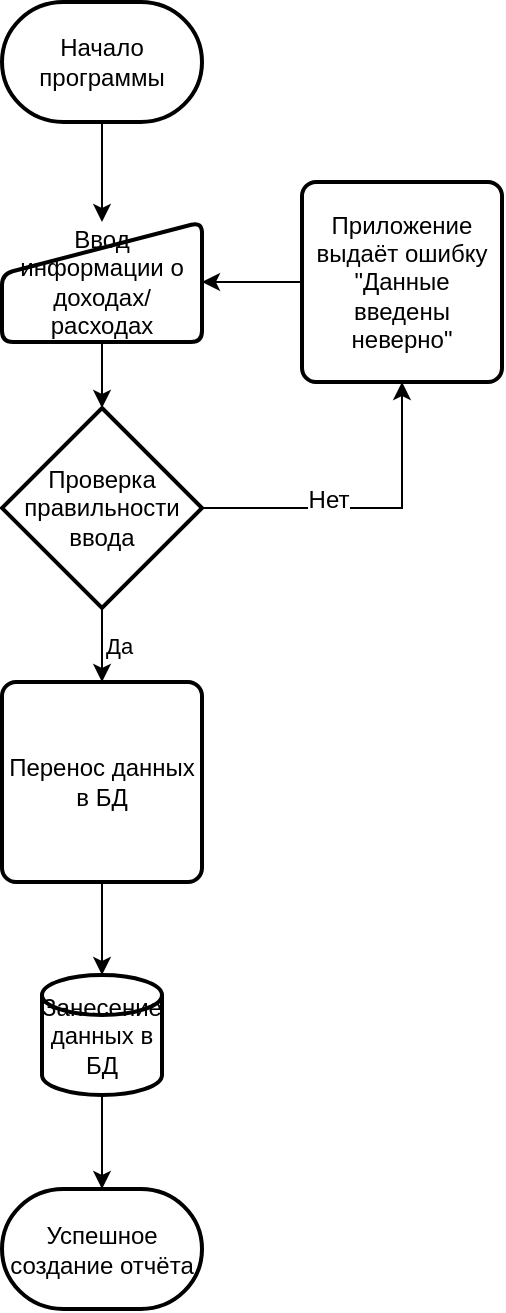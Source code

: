 <mxfile version="10.7.7" type="github"><diagram id="VqH4vN8kP0DSdxVkTx8X" name="Страница 1"><mxGraphModel dx="1394" dy="795" grid="1" gridSize="10" guides="1" tooltips="1" connect="1" arrows="1" fold="1" page="1" pageScale="1" pageWidth="1169" pageHeight="827" math="0" shadow="0"><root><mxCell id="Ri07O0VMTICwaozOg296-0"/><mxCell id="Ri07O0VMTICwaozOg296-1" parent="Ri07O0VMTICwaozOg296-0"/><mxCell id="Qtmyq-E5p5N4Eh0N6ok8-0" style="edgeStyle=orthogonalEdgeStyle;rounded=0;orthogonalLoop=1;jettySize=auto;html=1;" edge="1" parent="Ri07O0VMTICwaozOg296-1" source="Ri07O0VMTICwaozOg296-2"><mxGeometry relative="1" as="geometry"><mxPoint x="530" y="220" as="targetPoint"/></mxGeometry></mxCell><mxCell id="Ri07O0VMTICwaozOg296-2" value="Начало программы" style="strokeWidth=2;html=1;shape=mxgraph.flowchart.terminator;whiteSpace=wrap;" vertex="1" parent="Ri07O0VMTICwaozOg296-1"><mxGeometry x="480" y="110" width="100" height="60" as="geometry"/></mxCell><mxCell id="Qtmyq-E5p5N4Eh0N6ok8-9" style="edgeStyle=orthogonalEdgeStyle;rounded=0;orthogonalLoop=1;jettySize=auto;html=1;entryX=0.5;entryY=0;entryDx=0;entryDy=0;entryPerimeter=0;" edge="1" parent="Ri07O0VMTICwaozOg296-1" source="Ri07O0VMTICwaozOg296-3" target="yII2WP6S82JerKurbjKE-5"><mxGeometry relative="1" as="geometry"/></mxCell><mxCell id="Ri07O0VMTICwaozOg296-3" value="Занесение данных в БД" style="strokeWidth=2;html=1;shape=mxgraph.flowchart.database;whiteSpace=wrap;" vertex="1" parent="Ri07O0VMTICwaozOg296-1"><mxGeometry x="500" y="596.5" width="60" height="60" as="geometry"/></mxCell><mxCell id="yII2WP6S82JerKurbjKE-5" value="Успешное создание отчёта" style="strokeWidth=2;html=1;shape=mxgraph.flowchart.terminator;whiteSpace=wrap;" vertex="1" parent="Ri07O0VMTICwaozOg296-1"><mxGeometry x="480" y="703.5" width="100" height="60" as="geometry"/></mxCell><mxCell id="bAA1Fntv5UDxkrYd4TQW-7" value="" style="edgeStyle=orthogonalEdgeStyle;rounded=0;orthogonalLoop=1;jettySize=auto;html=1;" edge="1" parent="Ri07O0VMTICwaozOg296-1" source="Qtmyq-E5p5N4Eh0N6ok8-1" target="bAA1Fntv5UDxkrYd4TQW-4"><mxGeometry relative="1" as="geometry"/></mxCell><mxCell id="Qtmyq-E5p5N4Eh0N6ok8-1" value="Ввод информации о доходах/расходах" style="verticalLabelPosition=middle;verticalAlign=middle;html=1;strokeWidth=2;shape=manualInput;whiteSpace=wrap;rounded=1;size=26;arcSize=11;labelPosition=center;align=center;" vertex="1" parent="Ri07O0VMTICwaozOg296-1"><mxGeometry x="480" y="220" width="100" height="60" as="geometry"/></mxCell><mxCell id="bAA1Fntv5UDxkrYd4TQW-1" value="Да&lt;br&gt;" style="edgeStyle=orthogonalEdgeStyle;rounded=0;orthogonalLoop=1;jettySize=auto;html=1;labelPosition=right;verticalLabelPosition=middle;align=left;verticalAlign=middle;" edge="1" parent="Ri07O0VMTICwaozOg296-1" source="bAA1Fntv5UDxkrYd4TQW-4"><mxGeometry relative="1" as="geometry"><mxPoint x="530" y="450" as="targetPoint"/></mxGeometry></mxCell><mxCell id="bAA1Fntv5UDxkrYd4TQW-2" style="edgeStyle=orthogonalEdgeStyle;rounded=0;orthogonalLoop=1;jettySize=auto;html=1;entryX=0.5;entryY=1;entryDx=0;entryDy=0;labelPosition=center;verticalLabelPosition=top;align=center;verticalAlign=bottom;" edge="1" parent="Ri07O0VMTICwaozOg296-1" source="bAA1Fntv5UDxkrYd4TQW-4" target="bAA1Fntv5UDxkrYd4TQW-6"><mxGeometry relative="1" as="geometry"><mxPoint x="670" y="395" as="targetPoint"/></mxGeometry></mxCell><mxCell id="bAA1Fntv5UDxkrYd4TQW-3" value="Нет&lt;br&gt;" style="text;html=1;resizable=0;points=[];align=center;verticalAlign=middle;labelBackgroundColor=#ffffff;" vertex="1" connectable="0" parent="bAA1Fntv5UDxkrYd4TQW-2"><mxGeometry x="-0.232" y="4" relative="1" as="geometry"><mxPoint as="offset"/></mxGeometry></mxCell><mxCell id="bAA1Fntv5UDxkrYd4TQW-4" value="Проверка правильности ввода" style="strokeWidth=2;html=1;shape=mxgraph.flowchart.decision;whiteSpace=wrap;" vertex="1" parent="Ri07O0VMTICwaozOg296-1"><mxGeometry x="480" y="313" width="100" height="100" as="geometry"/></mxCell><mxCell id="bAA1Fntv5UDxkrYd4TQW-8" value="" style="edgeStyle=orthogonalEdgeStyle;rounded=0;orthogonalLoop=1;jettySize=auto;html=1;" edge="1" parent="Ri07O0VMTICwaozOg296-1" source="bAA1Fntv5UDxkrYd4TQW-6" target="Qtmyq-E5p5N4Eh0N6ok8-1"><mxGeometry relative="1" as="geometry"/></mxCell><mxCell id="bAA1Fntv5UDxkrYd4TQW-6" value="Приложение выдаёт ошибку &quot;Данные введены неверно&quot;" style="rounded=1;whiteSpace=wrap;html=1;absoluteArcSize=1;arcSize=14;strokeWidth=2;" vertex="1" parent="Ri07O0VMTICwaozOg296-1"><mxGeometry x="630" y="200" width="100" height="100" as="geometry"/></mxCell><mxCell id="zoOIohFqlRhnFfJ_p9U9-2" value="" style="edgeStyle=orthogonalEdgeStyle;rounded=0;orthogonalLoop=1;jettySize=auto;html=1;" edge="1" parent="Ri07O0VMTICwaozOg296-1" source="zoOIohFqlRhnFfJ_p9U9-0" target="Ri07O0VMTICwaozOg296-3"><mxGeometry relative="1" as="geometry"/></mxCell><mxCell id="zoOIohFqlRhnFfJ_p9U9-0" value="Перенос данных в БД" style="rounded=1;whiteSpace=wrap;html=1;absoluteArcSize=1;arcSize=14;strokeWidth=2;" vertex="1" parent="Ri07O0VMTICwaozOg296-1"><mxGeometry x="480" y="450" width="100" height="100" as="geometry"/></mxCell></root></mxGraphModel></diagram><diagram id="8UlUULuiZPX1Ns6jN9jM" name="Страница 2"><mxGraphModel dx="1394" dy="795" grid="1" gridSize="10" guides="1" tooltips="1" connect="1" arrows="1" fold="1" page="1" pageScale="1" pageWidth="1169" pageHeight="827" math="0" shadow="0"><root><mxCell id="byXjwCeHlxrw_ouhReQ2-0"/><mxCell id="byXjwCeHlxrw_ouhReQ2-1" parent="byXjwCeHlxrw_ouhReQ2-0"/><mxCell id="S2SJcIgtDrW99syHjFd--0" style="edgeStyle=orthogonalEdgeStyle;rounded=0;orthogonalLoop=1;jettySize=auto;html=1;entryX=0.5;entryY=0;entryDx=0;entryDy=0;entryPerimeter=0;" edge="1" parent="byXjwCeHlxrw_ouhReQ2-1" source="S2SJcIgtDrW99syHjFd--1"><mxGeometry relative="1" as="geometry"><mxPoint x="530" y="230" as="targetPoint"/></mxGeometry></mxCell><mxCell id="S2SJcIgtDrW99syHjFd--1" value="Начало программы" style="strokeWidth=2;html=1;shape=mxgraph.flowchart.terminator;whiteSpace=wrap;" vertex="1" parent="byXjwCeHlxrw_ouhReQ2-1"><mxGeometry x="480" y="110" width="100" height="60" as="geometry"/></mxCell><mxCell id="S2SJcIgtDrW99syHjFd--2" style="edgeStyle=orthogonalEdgeStyle;rounded=0;orthogonalLoop=1;jettySize=auto;html=1;" edge="1" parent="byXjwCeHlxrw_ouhReQ2-1"><mxGeometry relative="1" as="geometry"><mxPoint x="530" y="340" as="targetPoint"/><mxPoint x="530" y="290" as="sourcePoint"/></mxGeometry></mxCell><mxCell id="S2SJcIgtDrW99syHjFd--4" value="" style="edgeStyle=orthogonalEdgeStyle;rounded=0;orthogonalLoop=1;jettySize=auto;html=1;" edge="1" parent="byXjwCeHlxrw_ouhReQ2-1" source="S2SJcIgtDrW99syHjFd--5"><mxGeometry relative="1" as="geometry"><mxPoint x="530" y="640" as="targetPoint"/></mxGeometry></mxCell><mxCell id="S2SJcIgtDrW99syHjFd--5" value="Регистрация нового сотрудника" style="rounded=1;whiteSpace=wrap;html=1;absoluteArcSize=1;arcSize=14;strokeWidth=2;" vertex="1" parent="byXjwCeHlxrw_ouhReQ2-1"><mxGeometry x="480" y="480" width="100" height="100" as="geometry"/></mxCell><mxCell id="S2SJcIgtDrW99syHjFd--6" value="Успешная регистрация нового сотрудника" style="strokeWidth=2;html=1;shape=mxgraph.flowchart.terminator;whiteSpace=wrap;" vertex="1" parent="byXjwCeHlxrw_ouhReQ2-1"><mxGeometry x="480" y="740" width="100" height="60" as="geometry"/></mxCell><mxCell id="S2SJcIgtDrW99syHjFd--7" value="Ввод данных о новом сотруднике&lt;br&gt;" style="verticalLabelPosition=middle;verticalAlign=middle;html=1;strokeWidth=2;shape=manualInput;whiteSpace=wrap;rounded=1;size=26;arcSize=11;labelPosition=center;align=center;" vertex="1" parent="byXjwCeHlxrw_ouhReQ2-1"><mxGeometry x="480" y="225" width="100" height="60" as="geometry"/></mxCell><mxCell id="S2SJcIgtDrW99syHjFd--9" style="edgeStyle=orthogonalEdgeStyle;rounded=0;orthogonalLoop=1;jettySize=auto;html=1;entryX=0.5;entryY=0;entryDx=0;entryDy=0;entryPerimeter=0;" edge="1" parent="byXjwCeHlxrw_ouhReQ2-1" source="S2SJcIgtDrW99syHjFd--8" target="S2SJcIgtDrW99syHjFd--6"><mxGeometry relative="1" as="geometry"/></mxCell><mxCell id="S2SJcIgtDrW99syHjFd--8" value="Занесение данных о новом сотруднике в БД" style="strokeWidth=2;html=1;shape=mxgraph.flowchart.database;whiteSpace=wrap;" vertex="1" parent="byXjwCeHlxrw_ouhReQ2-1"><mxGeometry x="500" y="640" width="60" height="70" as="geometry"/></mxCell><mxCell id="kAmBAZt3W2iYG2Xu-Kn--1" value="Да&lt;br&gt;" style="edgeStyle=orthogonalEdgeStyle;rounded=0;orthogonalLoop=1;jettySize=auto;html=1;entryX=0.5;entryY=0;entryDx=0;entryDy=0;labelPosition=right;verticalLabelPosition=middle;align=left;verticalAlign=middle;" edge="1" parent="byXjwCeHlxrw_ouhReQ2-1" source="kAmBAZt3W2iYG2Xu-Kn--0" target="S2SJcIgtDrW99syHjFd--5"><mxGeometry relative="1" as="geometry"/></mxCell><mxCell id="kAmBAZt3W2iYG2Xu-Kn--2" style="edgeStyle=orthogonalEdgeStyle;rounded=0;orthogonalLoop=1;jettySize=auto;html=1;entryX=0.5;entryY=1;entryDx=0;entryDy=0;labelPosition=center;verticalLabelPosition=top;align=center;verticalAlign=bottom;" edge="1" parent="byXjwCeHlxrw_ouhReQ2-1" source="kAmBAZt3W2iYG2Xu-Kn--0" target="kAmBAZt3W2iYG2Xu-Kn--3"><mxGeometry relative="1" as="geometry"><mxPoint x="670" y="390" as="targetPoint"/></mxGeometry></mxCell><mxCell id="5YT-YseP-F3WFoUS1j4--0" value="Нет&lt;br&gt;" style="text;html=1;resizable=0;points=[];align=center;verticalAlign=middle;labelBackgroundColor=#ffffff;" vertex="1" connectable="0" parent="kAmBAZt3W2iYG2Xu-Kn--2"><mxGeometry x="-0.232" y="4" relative="1" as="geometry"><mxPoint as="offset"/></mxGeometry></mxCell><mxCell id="kAmBAZt3W2iYG2Xu-Kn--0" value="Проверка правильности ввода" style="strokeWidth=2;html=1;shape=mxgraph.flowchart.decision;whiteSpace=wrap;" vertex="1" parent="byXjwCeHlxrw_ouhReQ2-1"><mxGeometry x="480" y="340" width="100" height="100" as="geometry"/></mxCell><mxCell id="kAmBAZt3W2iYG2Xu-Kn--4" style="edgeStyle=orthogonalEdgeStyle;rounded=0;orthogonalLoop=1;jettySize=auto;html=1;" edge="1" parent="byXjwCeHlxrw_ouhReQ2-1" source="kAmBAZt3W2iYG2Xu-Kn--3" target="S2SJcIgtDrW99syHjFd--7"><mxGeometry relative="1" as="geometry"/></mxCell><mxCell id="kAmBAZt3W2iYG2Xu-Kn--3" value="Приложение выдаёт ошибку &quot;Данные введены неверно&quot;" style="rounded=1;whiteSpace=wrap;html=1;absoluteArcSize=1;arcSize=14;strokeWidth=2;" vertex="1" parent="byXjwCeHlxrw_ouhReQ2-1"><mxGeometry x="630" y="205" width="100" height="100" as="geometry"/></mxCell></root></mxGraphModel></diagram><diagram id="1-yofwcMcnUZxvIt9aps" name="Страница 3"><mxGraphModel dx="1394" dy="795" grid="1" gridSize="10" guides="1" tooltips="1" connect="1" arrows="1" fold="1" page="1" pageScale="1" pageWidth="1169" pageHeight="827" math="0" shadow="0"><root><mxCell id="3tv_spDPO5rNAWN4YSAQ-0"/><mxCell id="3tv_spDPO5rNAWN4YSAQ-1" parent="3tv_spDPO5rNAWN4YSAQ-0"/><mxCell id="CxY6yu76xuXPixd7SbkC-0" style="edgeStyle=orthogonalEdgeStyle;rounded=0;orthogonalLoop=1;jettySize=auto;html=1;entryX=0.5;entryY=0;entryDx=0;entryDy=0;entryPerimeter=0;" edge="1" parent="3tv_spDPO5rNAWN4YSAQ-1" source="CxY6yu76xuXPixd7SbkC-1"><mxGeometry relative="1" as="geometry"><mxPoint x="530" y="230" as="targetPoint"/></mxGeometry></mxCell><mxCell id="CxY6yu76xuXPixd7SbkC-1" value="Начало программы" style="strokeWidth=2;html=1;shape=mxgraph.flowchart.terminator;whiteSpace=wrap;" vertex="1" parent="3tv_spDPO5rNAWN4YSAQ-1"><mxGeometry x="480" y="110" width="100" height="60" as="geometry"/></mxCell><mxCell id="CxY6yu76xuXPixd7SbkC-3" value="" style="edgeStyle=orthogonalEdgeStyle;rounded=0;orthogonalLoop=1;jettySize=auto;html=1;" edge="1" parent="3tv_spDPO5rNAWN4YSAQ-1" source="CxY6yu76xuXPixd7SbkC-4"><mxGeometry relative="1" as="geometry"><mxPoint x="530" y="640" as="targetPoint"/></mxGeometry></mxCell><mxCell id="CxY6yu76xuXPixd7SbkC-4" value="Обновление данных о сотруднике" style="rounded=1;whiteSpace=wrap;html=1;absoluteArcSize=1;arcSize=14;strokeWidth=2;" vertex="1" parent="3tv_spDPO5rNAWN4YSAQ-1"><mxGeometry x="480" y="480" width="100" height="100" as="geometry"/></mxCell><mxCell id="CxY6yu76xuXPixd7SbkC-5" value="Успешное обновление данных о сотруднике" style="strokeWidth=2;html=1;shape=mxgraph.flowchart.terminator;whiteSpace=wrap;" vertex="1" parent="3tv_spDPO5rNAWN4YSAQ-1"><mxGeometry x="480" y="740" width="100" height="60" as="geometry"/></mxCell><mxCell id="yHu3IysQFdrSvH2EwVEM-9" value="" style="edgeStyle=orthogonalEdgeStyle;rounded=0;orthogonalLoop=1;jettySize=auto;html=1;" edge="1" parent="3tv_spDPO5rNAWN4YSAQ-1" source="CxY6yu76xuXPixd7SbkC-6" target="yHu3IysQFdrSvH2EwVEM-5"><mxGeometry relative="1" as="geometry"/></mxCell><mxCell id="CxY6yu76xuXPixd7SbkC-6" value="Ввод новых данных о сотруднике&lt;br&gt;" style="verticalLabelPosition=middle;verticalAlign=middle;html=1;strokeWidth=2;shape=manualInput;whiteSpace=wrap;rounded=1;size=26;arcSize=11;labelPosition=center;align=center;" vertex="1" parent="3tv_spDPO5rNAWN4YSAQ-1"><mxGeometry x="480" y="225" width="100" height="60" as="geometry"/></mxCell><mxCell id="CxY6yu76xuXPixd7SbkC-7" style="edgeStyle=orthogonalEdgeStyle;rounded=0;orthogonalLoop=1;jettySize=auto;html=1;entryX=0.5;entryY=0;entryDx=0;entryDy=0;entryPerimeter=0;" edge="1" parent="3tv_spDPO5rNAWN4YSAQ-1" source="CxY6yu76xuXPixd7SbkC-8" target="CxY6yu76xuXPixd7SbkC-5"><mxGeometry relative="1" as="geometry"/></mxCell><mxCell id="CxY6yu76xuXPixd7SbkC-8" value="Занесение новых данных о сотруднике в БД" style="strokeWidth=2;html=1;shape=mxgraph.flowchart.database;whiteSpace=wrap;" vertex="1" parent="3tv_spDPO5rNAWN4YSAQ-1"><mxGeometry x="500" y="640" width="60" height="70" as="geometry"/></mxCell><mxCell id="yHu3IysQFdrSvH2EwVEM-2" value="Да&lt;br&gt;" style="edgeStyle=orthogonalEdgeStyle;rounded=0;orthogonalLoop=1;jettySize=auto;html=1;entryX=0.5;entryY=0;entryDx=0;entryDy=0;labelPosition=right;verticalLabelPosition=middle;align=left;verticalAlign=middle;" edge="1" parent="3tv_spDPO5rNAWN4YSAQ-1" source="yHu3IysQFdrSvH2EwVEM-5"><mxGeometry relative="1" as="geometry"><mxPoint x="530" y="482.5" as="targetPoint"/></mxGeometry></mxCell><mxCell id="yHu3IysQFdrSvH2EwVEM-3" style="edgeStyle=orthogonalEdgeStyle;rounded=0;orthogonalLoop=1;jettySize=auto;html=1;entryX=0.5;entryY=1;entryDx=0;entryDy=0;labelPosition=center;verticalLabelPosition=top;align=center;verticalAlign=bottom;" edge="1" parent="3tv_spDPO5rNAWN4YSAQ-1" source="yHu3IysQFdrSvH2EwVEM-5" target="yHu3IysQFdrSvH2EwVEM-7"><mxGeometry relative="1" as="geometry"><mxPoint x="670" y="392.5" as="targetPoint"/></mxGeometry></mxCell><mxCell id="yHu3IysQFdrSvH2EwVEM-4" value="Нет&lt;br&gt;" style="text;html=1;resizable=0;points=[];align=center;verticalAlign=middle;labelBackgroundColor=#ffffff;" vertex="1" connectable="0" parent="yHu3IysQFdrSvH2EwVEM-3"><mxGeometry x="-0.232" y="4" relative="1" as="geometry"><mxPoint as="offset"/></mxGeometry></mxCell><mxCell id="yHu3IysQFdrSvH2EwVEM-5" value="Проверка правильности ввода" style="strokeWidth=2;html=1;shape=mxgraph.flowchart.decision;whiteSpace=wrap;" vertex="1" parent="3tv_spDPO5rNAWN4YSAQ-1"><mxGeometry x="480" y="342.5" width="100" height="100" as="geometry"/></mxCell><mxCell id="yHu3IysQFdrSvH2EwVEM-6" style="edgeStyle=orthogonalEdgeStyle;rounded=0;orthogonalLoop=1;jettySize=auto;html=1;" edge="1" parent="3tv_spDPO5rNAWN4YSAQ-1" source="yHu3IysQFdrSvH2EwVEM-7"><mxGeometry relative="1" as="geometry"><mxPoint x="580" y="257.5" as="targetPoint"/></mxGeometry></mxCell><mxCell id="yHu3IysQFdrSvH2EwVEM-7" value="Приложение выдаёт ошибку &quot;Данные введены неверно&quot;" style="rounded=1;whiteSpace=wrap;html=1;absoluteArcSize=1;arcSize=14;strokeWidth=2;" vertex="1" parent="3tv_spDPO5rNAWN4YSAQ-1"><mxGeometry x="630" y="207.5" width="100" height="100" as="geometry"/></mxCell></root></mxGraphModel></diagram><diagram id="2TWvU6CG8XPp4ObgP_3I" name="Страница 4"><mxGraphModel dx="1394" dy="795" grid="1" gridSize="10" guides="1" tooltips="1" connect="1" arrows="1" fold="1" page="1" pageScale="1" pageWidth="1169" pageHeight="827" math="0" shadow="0"><root><mxCell id="CytUyavQB0hkzSRMPG4g-0"/><mxCell id="CytUyavQB0hkzSRMPG4g-1" parent="CytUyavQB0hkzSRMPG4g-0"/><mxCell id="Laj9HEKZakhtFz1FpIfO-0" style="edgeStyle=orthogonalEdgeStyle;rounded=0;orthogonalLoop=1;jettySize=auto;html=1;entryX=0.5;entryY=0;entryDx=0;entryDy=0;entryPerimeter=0;" edge="1" parent="CytUyavQB0hkzSRMPG4g-1" source="Laj9HEKZakhtFz1FpIfO-1"><mxGeometry relative="1" as="geometry"><mxPoint x="530" y="230" as="targetPoint"/></mxGeometry></mxCell><mxCell id="Laj9HEKZakhtFz1FpIfO-1" value="Начало программы" style="strokeWidth=2;html=1;shape=mxgraph.flowchart.terminator;whiteSpace=wrap;" vertex="1" parent="CytUyavQB0hkzSRMPG4g-1"><mxGeometry x="480" y="110" width="100" height="60" as="geometry"/></mxCell><mxCell id="Laj9HEKZakhtFz1FpIfO-3" value="" style="edgeStyle=orthogonalEdgeStyle;rounded=0;orthogonalLoop=1;jettySize=auto;html=1;" edge="1" parent="CytUyavQB0hkzSRMPG4g-1" source="Laj9HEKZakhtFz1FpIfO-4"><mxGeometry relative="1" as="geometry"><mxPoint x="530" y="630" as="targetPoint"/></mxGeometry></mxCell><mxCell id="Laj9HEKZakhtFz1FpIfO-4" value="Регистрация товара" style="rounded=1;whiteSpace=wrap;html=1;absoluteArcSize=1;arcSize=14;strokeWidth=2;" vertex="1" parent="CytUyavQB0hkzSRMPG4g-1"><mxGeometry x="480" y="470" width="100" height="100" as="geometry"/></mxCell><mxCell id="Laj9HEKZakhtFz1FpIfO-5" value="Успешная регистрация товара" style="strokeWidth=2;html=1;shape=mxgraph.flowchart.terminator;whiteSpace=wrap;" vertex="1" parent="CytUyavQB0hkzSRMPG4g-1"><mxGeometry x="480" y="730" width="100" height="60" as="geometry"/></mxCell><mxCell id="DT7CVspN1Jr-01Jqokmt-7" value="" style="edgeStyle=orthogonalEdgeStyle;rounded=0;orthogonalLoop=1;jettySize=auto;html=1;" edge="1" parent="CytUyavQB0hkzSRMPG4g-1" source="Laj9HEKZakhtFz1FpIfO-6" target="DT7CVspN1Jr-01Jqokmt-4"><mxGeometry relative="1" as="geometry"/></mxCell><mxCell id="Laj9HEKZakhtFz1FpIfO-6" value="Ввод данных о товаре&lt;br&gt;" style="verticalLabelPosition=middle;verticalAlign=middle;html=1;strokeWidth=2;shape=manualInput;whiteSpace=wrap;rounded=1;size=26;arcSize=11;labelPosition=center;align=center;" vertex="1" parent="CytUyavQB0hkzSRMPG4g-1"><mxGeometry x="480" y="225" width="100" height="60" as="geometry"/></mxCell><mxCell id="Laj9HEKZakhtFz1FpIfO-7" style="edgeStyle=orthogonalEdgeStyle;rounded=0;orthogonalLoop=1;jettySize=auto;html=1;entryX=0.5;entryY=0;entryDx=0;entryDy=0;entryPerimeter=0;" edge="1" parent="CytUyavQB0hkzSRMPG4g-1" source="Laj9HEKZakhtFz1FpIfO-8" target="Laj9HEKZakhtFz1FpIfO-5"><mxGeometry relative="1" as="geometry"/></mxCell><mxCell id="Laj9HEKZakhtFz1FpIfO-8" value="Занесение данных о оваре в БД" style="strokeWidth=2;html=1;shape=mxgraph.flowchart.database;whiteSpace=wrap;" vertex="1" parent="CytUyavQB0hkzSRMPG4g-1"><mxGeometry x="500" y="630" width="60" height="70" as="geometry"/></mxCell><mxCell id="DT7CVspN1Jr-01Jqokmt-1" value="Да&lt;br&gt;" style="edgeStyle=orthogonalEdgeStyle;rounded=0;orthogonalLoop=1;jettySize=auto;html=1;labelPosition=right;verticalLabelPosition=middle;align=left;verticalAlign=middle;" edge="1" parent="CytUyavQB0hkzSRMPG4g-1" source="DT7CVspN1Jr-01Jqokmt-4" target="Laj9HEKZakhtFz1FpIfO-4"><mxGeometry relative="1" as="geometry"><mxPoint x="505" y="485" as="targetPoint"/></mxGeometry></mxCell><mxCell id="DT7CVspN1Jr-01Jqokmt-2" style="edgeStyle=orthogonalEdgeStyle;rounded=0;orthogonalLoop=1;jettySize=auto;html=1;entryX=0.5;entryY=1;entryDx=0;entryDy=0;labelPosition=center;verticalLabelPosition=top;align=center;verticalAlign=bottom;" edge="1" parent="CytUyavQB0hkzSRMPG4g-1" source="DT7CVspN1Jr-01Jqokmt-4" target="DT7CVspN1Jr-01Jqokmt-6"><mxGeometry relative="1" as="geometry"><mxPoint x="645" y="395" as="targetPoint"/></mxGeometry></mxCell><mxCell id="DT7CVspN1Jr-01Jqokmt-3" value="Нет&lt;br&gt;" style="text;html=1;resizable=0;points=[];align=center;verticalAlign=middle;labelBackgroundColor=#ffffff;" vertex="1" connectable="0" parent="DT7CVspN1Jr-01Jqokmt-2"><mxGeometry x="-0.232" y="4" relative="1" as="geometry"><mxPoint as="offset"/></mxGeometry></mxCell><mxCell id="DT7CVspN1Jr-01Jqokmt-4" value="Проверка правильности ввода" style="strokeWidth=2;html=1;shape=mxgraph.flowchart.decision;whiteSpace=wrap;" vertex="1" parent="CytUyavQB0hkzSRMPG4g-1"><mxGeometry x="480" y="345" width="100" height="100" as="geometry"/></mxCell><mxCell id="DT7CVspN1Jr-01Jqokmt-8" value="" style="edgeStyle=orthogonalEdgeStyle;rounded=0;orthogonalLoop=1;jettySize=auto;html=1;" edge="1" parent="CytUyavQB0hkzSRMPG4g-1" source="DT7CVspN1Jr-01Jqokmt-6" target="Laj9HEKZakhtFz1FpIfO-6"><mxGeometry relative="1" as="geometry"/></mxCell><mxCell id="DT7CVspN1Jr-01Jqokmt-6" value="Приложение выдаёт ошибку &quot;Данные введены неверно&quot;" style="rounded=1;whiteSpace=wrap;html=1;absoluteArcSize=1;arcSize=14;strokeWidth=2;" vertex="1" parent="CytUyavQB0hkzSRMPG4g-1"><mxGeometry x="620" y="205" width="100" height="100" as="geometry"/></mxCell></root></mxGraphModel></diagram><diagram id="XAyE92RazdbAtAmhWbAV" name="Страница 5"><mxGraphModel dx="1394" dy="795" grid="1" gridSize="10" guides="1" tooltips="1" connect="1" arrows="1" fold="1" page="1" pageScale="1" pageWidth="1169" pageHeight="827" math="0" shadow="0"><root><mxCell id="R4nxVUXPI7K3_Z3u6eXv-0"/><mxCell id="R4nxVUXPI7K3_Z3u6eXv-1" parent="R4nxVUXPI7K3_Z3u6eXv-0"/><mxCell id="R4nxVUXPI7K3_Z3u6eXv-2" style="edgeStyle=orthogonalEdgeStyle;rounded=0;orthogonalLoop=1;jettySize=auto;html=1;entryX=0.5;entryY=0;entryDx=0;entryDy=0;entryPerimeter=0;" edge="1" parent="R4nxVUXPI7K3_Z3u6eXv-1" source="R4nxVUXPI7K3_Z3u6eXv-3"><mxGeometry relative="1" as="geometry"><mxPoint x="530" y="230" as="targetPoint"/></mxGeometry></mxCell><mxCell id="R4nxVUXPI7K3_Z3u6eXv-3" value="Начало программы" style="strokeWidth=2;html=1;shape=mxgraph.flowchart.terminator;whiteSpace=wrap;" vertex="1" parent="R4nxVUXPI7K3_Z3u6eXv-1"><mxGeometry x="480" y="110" width="100" height="60" as="geometry"/></mxCell><mxCell id="R4nxVUXPI7K3_Z3u6eXv-5" value="" style="edgeStyle=orthogonalEdgeStyle;rounded=0;orthogonalLoop=1;jettySize=auto;html=1;" edge="1" parent="R4nxVUXPI7K3_Z3u6eXv-1" source="R4nxVUXPI7K3_Z3u6eXv-6"><mxGeometry relative="1" as="geometry"><mxPoint x="530" y="640" as="targetPoint"/></mxGeometry></mxCell><mxCell id="R4nxVUXPI7K3_Z3u6eXv-6" value="Обновление данных о товаре" style="rounded=1;whiteSpace=wrap;html=1;absoluteArcSize=1;arcSize=14;strokeWidth=2;" vertex="1" parent="R4nxVUXPI7K3_Z3u6eXv-1"><mxGeometry x="480" y="480" width="100" height="100" as="geometry"/></mxCell><mxCell id="R4nxVUXPI7K3_Z3u6eXv-7" value="Успешное обновление данных о товаре" style="strokeWidth=2;html=1;shape=mxgraph.flowchart.terminator;whiteSpace=wrap;" vertex="1" parent="R4nxVUXPI7K3_Z3u6eXv-1"><mxGeometry x="480" y="740" width="100" height="60" as="geometry"/></mxCell><mxCell id="RWlRe1M6OkHikKuWW358-10" value="" style="edgeStyle=orthogonalEdgeStyle;rounded=0;orthogonalLoop=1;jettySize=auto;html=1;" edge="1" parent="R4nxVUXPI7K3_Z3u6eXv-1" source="R4nxVUXPI7K3_Z3u6eXv-8" target="RWlRe1M6OkHikKuWW358-4"><mxGeometry relative="1" as="geometry"/></mxCell><mxCell id="R4nxVUXPI7K3_Z3u6eXv-8" value="Ввод новых данных о товаре&lt;br&gt;" style="verticalLabelPosition=middle;verticalAlign=middle;html=1;strokeWidth=2;shape=manualInput;whiteSpace=wrap;rounded=1;size=26;arcSize=11;labelPosition=center;align=center;" vertex="1" parent="R4nxVUXPI7K3_Z3u6eXv-1"><mxGeometry x="480" y="225" width="100" height="60" as="geometry"/></mxCell><mxCell id="R4nxVUXPI7K3_Z3u6eXv-9" style="edgeStyle=orthogonalEdgeStyle;rounded=0;orthogonalLoop=1;jettySize=auto;html=1;entryX=0.5;entryY=0;entryDx=0;entryDy=0;entryPerimeter=0;" edge="1" parent="R4nxVUXPI7K3_Z3u6eXv-1" source="R4nxVUXPI7K3_Z3u6eXv-10" target="R4nxVUXPI7K3_Z3u6eXv-7"><mxGeometry relative="1" as="geometry"/></mxCell><mxCell id="R4nxVUXPI7K3_Z3u6eXv-10" value="Занесение новых данных о товаре в БД" style="strokeWidth=2;html=1;shape=mxgraph.flowchart.database;whiteSpace=wrap;" vertex="1" parent="R4nxVUXPI7K3_Z3u6eXv-1"><mxGeometry x="500" y="640" width="60" height="70" as="geometry"/></mxCell><mxCell id="RWlRe1M6OkHikKuWW358-1" value="Да&lt;br&gt;" style="edgeStyle=orthogonalEdgeStyle;rounded=0;orthogonalLoop=1;jettySize=auto;html=1;entryX=0.5;entryY=0;entryDx=0;entryDy=0;labelPosition=right;verticalLabelPosition=middle;align=left;verticalAlign=middle;" edge="1" parent="R4nxVUXPI7K3_Z3u6eXv-1" source="RWlRe1M6OkHikKuWW358-4"><mxGeometry relative="1" as="geometry"><mxPoint x="530" y="475" as="targetPoint"/></mxGeometry></mxCell><mxCell id="RWlRe1M6OkHikKuWW358-2" style="edgeStyle=orthogonalEdgeStyle;rounded=0;orthogonalLoop=1;jettySize=auto;html=1;entryX=0.5;entryY=1;entryDx=0;entryDy=0;labelPosition=center;verticalLabelPosition=top;align=center;verticalAlign=bottom;" edge="1" parent="R4nxVUXPI7K3_Z3u6eXv-1" source="RWlRe1M6OkHikKuWW358-4" target="RWlRe1M6OkHikKuWW358-6"><mxGeometry relative="1" as="geometry"><mxPoint x="670" y="385" as="targetPoint"/></mxGeometry></mxCell><mxCell id="RWlRe1M6OkHikKuWW358-3" value="Нет&lt;br&gt;" style="text;html=1;resizable=0;points=[];align=center;verticalAlign=middle;labelBackgroundColor=#ffffff;" vertex="1" connectable="0" parent="RWlRe1M6OkHikKuWW358-2"><mxGeometry x="-0.232" y="4" relative="1" as="geometry"><mxPoint as="offset"/></mxGeometry></mxCell><mxCell id="RWlRe1M6OkHikKuWW358-4" value="Проверка правильности ввода" style="strokeWidth=2;html=1;shape=mxgraph.flowchart.decision;whiteSpace=wrap;" vertex="1" parent="R4nxVUXPI7K3_Z3u6eXv-1"><mxGeometry x="480" y="335" width="100" height="100" as="geometry"/></mxCell><mxCell id="RWlRe1M6OkHikKuWW358-9" value="" style="edgeStyle=orthogonalEdgeStyle;rounded=0;orthogonalLoop=1;jettySize=auto;html=1;" edge="1" parent="R4nxVUXPI7K3_Z3u6eXv-1" source="RWlRe1M6OkHikKuWW358-6" target="R4nxVUXPI7K3_Z3u6eXv-8"><mxGeometry relative="1" as="geometry"/></mxCell><mxCell id="RWlRe1M6OkHikKuWW358-6" value="Приложение выдаёт ошибку &quot;Данные введены неверно&quot;" style="rounded=1;whiteSpace=wrap;html=1;absoluteArcSize=1;arcSize=14;strokeWidth=2;" vertex="1" parent="R4nxVUXPI7K3_Z3u6eXv-1"><mxGeometry x="630" y="205" width="100" height="100" as="geometry"/></mxCell></root></mxGraphModel></diagram><diagram id="8QT-0EKFI9zxPNGgkQSG" name="Страница 6"><mxGraphModel dx="1991" dy="1136" grid="1" gridSize="10" guides="1" tooltips="1" connect="1" arrows="1" fold="1" page="1" pageScale="1" pageWidth="1169" pageHeight="827" math="0" shadow="0"><root><mxCell id="XQsqyKg8W865dZldRCQ8-0"/><mxCell id="XQsqyKg8W865dZldRCQ8-1" parent="XQsqyKg8W865dZldRCQ8-0"/><mxCell id="XQsqyKg8W865dZldRCQ8-2" style="edgeStyle=orthogonalEdgeStyle;rounded=0;orthogonalLoop=1;jettySize=auto;html=1;entryX=0.5;entryY=0;entryDx=0;entryDy=0;entryPerimeter=0;" edge="1" parent="XQsqyKg8W865dZldRCQ8-1" source="XQsqyKg8W865dZldRCQ8-3"><mxGeometry relative="1" as="geometry"><mxPoint x="530" y="230" as="targetPoint"/></mxGeometry></mxCell><mxCell id="XQsqyKg8W865dZldRCQ8-3" value="Начало программы" style="strokeWidth=2;html=1;shape=mxgraph.flowchart.terminator;whiteSpace=wrap;" vertex="1" parent="XQsqyKg8W865dZldRCQ8-1"><mxGeometry x="480" y="110" width="100" height="60" as="geometry"/></mxCell><mxCell id="XQsqyKg8W865dZldRCQ8-5" value="" style="edgeStyle=orthogonalEdgeStyle;rounded=0;orthogonalLoop=1;jettySize=auto;html=1;" edge="1" parent="XQsqyKg8W865dZldRCQ8-1" source="XQsqyKg8W865dZldRCQ8-6"><mxGeometry relative="1" as="geometry"><mxPoint x="530" y="650" as="targetPoint"/></mxGeometry></mxCell><mxCell id="XQsqyKg8W865dZldRCQ8-6" value="Создание товарного чека" style="rounded=1;whiteSpace=wrap;html=1;absoluteArcSize=1;arcSize=14;strokeWidth=2;" vertex="1" parent="XQsqyKg8W865dZldRCQ8-1"><mxGeometry x="480" y="490" width="100" height="100" as="geometry"/></mxCell><mxCell id="XQsqyKg8W865dZldRCQ8-7" value="Успешный учет проданного товара" style="strokeWidth=2;html=1;shape=mxgraph.flowchart.terminator;whiteSpace=wrap;" vertex="1" parent="XQsqyKg8W865dZldRCQ8-1"><mxGeometry x="480" y="1030" width="100" height="60" as="geometry"/></mxCell><mxCell id="CuuBleYy1EbIOf490F51-7" value="" style="edgeStyle=orthogonalEdgeStyle;rounded=0;orthogonalLoop=1;jettySize=auto;html=1;" edge="1" parent="XQsqyKg8W865dZldRCQ8-1" source="XQsqyKg8W865dZldRCQ8-8" target="CuuBleYy1EbIOf490F51-4"><mxGeometry relative="1" as="geometry"/></mxCell><mxCell id="XQsqyKg8W865dZldRCQ8-8" value="Ввод данных о проданном товаре&lt;br&gt;" style="verticalLabelPosition=middle;verticalAlign=middle;html=1;strokeWidth=2;shape=manualInput;whiteSpace=wrap;rounded=1;size=26;arcSize=11;labelPosition=center;align=center;" vertex="1" parent="XQsqyKg8W865dZldRCQ8-1"><mxGeometry x="480" y="225" width="100" height="60" as="geometry"/></mxCell><mxCell id="XQsqyKg8W865dZldRCQ8-11" style="edgeStyle=orthogonalEdgeStyle;rounded=0;orthogonalLoop=1;jettySize=auto;html=1;" edge="1" parent="XQsqyKg8W865dZldRCQ8-1" source="XQsqyKg8W865dZldRCQ8-10"><mxGeometry relative="1" as="geometry"><mxPoint x="530" y="770" as="targetPoint"/></mxGeometry></mxCell><mxCell id="XQsqyKg8W865dZldRCQ8-10" value="Занесение товарного чека в БД" style="strokeWidth=2;html=1;shape=mxgraph.flowchart.database;whiteSpace=wrap;" vertex="1" parent="XQsqyKg8W865dZldRCQ8-1"><mxGeometry x="500" y="650" width="60" height="70" as="geometry"/></mxCell><mxCell id="XQsqyKg8W865dZldRCQ8-13" style="edgeStyle=orthogonalEdgeStyle;rounded=0;orthogonalLoop=1;jettySize=auto;html=1;" edge="1" parent="XQsqyKg8W865dZldRCQ8-1" source="XQsqyKg8W865dZldRCQ8-12"><mxGeometry relative="1" as="geometry"><mxPoint x="530" y="920" as="targetPoint"/></mxGeometry></mxCell><mxCell id="XQsqyKg8W865dZldRCQ8-12" value="Обновление данных о товаре на складе" style="rounded=1;whiteSpace=wrap;html=1;absoluteArcSize=1;arcSize=14;strokeWidth=2;" vertex="1" parent="XQsqyKg8W865dZldRCQ8-1"><mxGeometry x="480" y="770" width="100" height="100" as="geometry"/></mxCell><mxCell id="XQsqyKg8W865dZldRCQ8-15" style="edgeStyle=orthogonalEdgeStyle;rounded=0;orthogonalLoop=1;jettySize=auto;html=1;" edge="1" parent="XQsqyKg8W865dZldRCQ8-1" source="XQsqyKg8W865dZldRCQ8-14"><mxGeometry relative="1" as="geometry"><mxPoint x="530" y="1030" as="targetPoint"/></mxGeometry></mxCell><mxCell id="XQsqyKg8W865dZldRCQ8-14" value="Занесение данных о товаре на складе" style="strokeWidth=2;html=1;shape=mxgraph.flowchart.database;whiteSpace=wrap;" vertex="1" parent="XQsqyKg8W865dZldRCQ8-1"><mxGeometry x="500" y="920" width="60" height="70" as="geometry"/></mxCell><mxCell id="CuuBleYy1EbIOf490F51-1" value="Да&lt;br&gt;" style="edgeStyle=orthogonalEdgeStyle;rounded=0;orthogonalLoop=1;jettySize=auto;html=1;entryX=0.5;entryY=0;entryDx=0;entryDy=0;labelPosition=right;verticalLabelPosition=middle;align=left;verticalAlign=middle;" edge="1" parent="XQsqyKg8W865dZldRCQ8-1" source="CuuBleYy1EbIOf490F51-4"><mxGeometry relative="1" as="geometry"><mxPoint x="530" y="490" as="targetPoint"/></mxGeometry></mxCell><mxCell id="CuuBleYy1EbIOf490F51-2" style="edgeStyle=orthogonalEdgeStyle;rounded=0;orthogonalLoop=1;jettySize=auto;html=1;entryX=0.5;entryY=1;entryDx=0;entryDy=0;labelPosition=center;verticalLabelPosition=top;align=center;verticalAlign=bottom;" edge="1" parent="XQsqyKg8W865dZldRCQ8-1" source="CuuBleYy1EbIOf490F51-4" target="CuuBleYy1EbIOf490F51-6"><mxGeometry relative="1" as="geometry"><mxPoint x="670" y="400" as="targetPoint"/></mxGeometry></mxCell><mxCell id="CuuBleYy1EbIOf490F51-3" value="Нет&lt;br&gt;" style="text;html=1;resizable=0;points=[];align=center;verticalAlign=middle;labelBackgroundColor=#ffffff;" vertex="1" connectable="0" parent="CuuBleYy1EbIOf490F51-2"><mxGeometry x="-0.232" y="4" relative="1" as="geometry"><mxPoint as="offset"/></mxGeometry></mxCell><mxCell id="CuuBleYy1EbIOf490F51-4" value="Проверка правильности ввода" style="strokeWidth=2;html=1;shape=mxgraph.flowchart.decision;whiteSpace=wrap;" vertex="1" parent="XQsqyKg8W865dZldRCQ8-1"><mxGeometry x="480" y="350" width="100" height="100" as="geometry"/></mxCell><mxCell id="CuuBleYy1EbIOf490F51-5" style="edgeStyle=orthogonalEdgeStyle;rounded=0;orthogonalLoop=1;jettySize=auto;html=1;" edge="1" parent="XQsqyKg8W865dZldRCQ8-1" source="CuuBleYy1EbIOf490F51-6"><mxGeometry relative="1" as="geometry"><mxPoint x="580" y="265" as="targetPoint"/></mxGeometry></mxCell><mxCell id="CuuBleYy1EbIOf490F51-6" value="Приложение выдаёт ошибку &quot;Данные введены неверно&quot;" style="rounded=1;whiteSpace=wrap;html=1;absoluteArcSize=1;arcSize=14;strokeWidth=2;" vertex="1" parent="XQsqyKg8W865dZldRCQ8-1"><mxGeometry x="630" y="215" width="100" height="100" as="geometry"/></mxCell></root></mxGraphModel></diagram><diagram id="2Wd9E_WRaFM7rn6bHfXp" name="Страница 7"><mxGraphModel dx="1394" dy="795" grid="1" gridSize="10" guides="1" tooltips="1" connect="1" arrows="1" fold="1" page="1" pageScale="1" pageWidth="1169" pageHeight="827" math="0" shadow="0"><root><mxCell id="5YVlpDyscEGXh5pk1EPq-0"/><mxCell id="5YVlpDyscEGXh5pk1EPq-1" parent="5YVlpDyscEGXh5pk1EPq-0"/><mxCell id="-EWZDHAuW5Yhfofmmxxs-0" style="edgeStyle=orthogonalEdgeStyle;rounded=0;orthogonalLoop=1;jettySize=auto;html=1;entryX=0.5;entryY=0;entryDx=0;entryDy=0;entryPerimeter=0;" edge="1" parent="5YVlpDyscEGXh5pk1EPq-1" source="-EWZDHAuW5Yhfofmmxxs-1" target="-EWZDHAuW5Yhfofmmxxs-3"><mxGeometry relative="1" as="geometry"/></mxCell><mxCell id="-EWZDHAuW5Yhfofmmxxs-1" value="Начало программы" style="strokeWidth=2;html=1;shape=mxgraph.flowchart.terminator;whiteSpace=wrap;" vertex="1" parent="5YVlpDyscEGXh5pk1EPq-1"><mxGeometry x="480" y="110" width="100" height="60" as="geometry"/></mxCell><mxCell id="-EWZDHAuW5Yhfofmmxxs-2" style="edgeStyle=orthogonalEdgeStyle;rounded=0;orthogonalLoop=1;jettySize=auto;html=1;" edge="1" parent="5YVlpDyscEGXh5pk1EPq-1" source="-EWZDHAuW5Yhfofmmxxs-3"><mxGeometry relative="1" as="geometry"><mxPoint x="530" y="340" as="targetPoint"/></mxGeometry></mxCell><mxCell id="-EWZDHAuW5Yhfofmmxxs-3" value="Получение данных о проданном товаре" style="strokeWidth=2;html=1;shape=mxgraph.flowchart.database;whiteSpace=wrap;" vertex="1" parent="5YVlpDyscEGXh5pk1EPq-1"><mxGeometry x="500" y="230" width="60" height="60" as="geometry"/></mxCell><mxCell id="-EWZDHAuW5Yhfofmmxxs-4" value="" style="edgeStyle=orthogonalEdgeStyle;rounded=0;orthogonalLoop=1;jettySize=auto;html=1;" edge="1" parent="5YVlpDyscEGXh5pk1EPq-1" source="-EWZDHAuW5Yhfofmmxxs-5"><mxGeometry relative="1" as="geometry"><mxPoint x="534" y="520" as="targetPoint"/></mxGeometry></mxCell><mxCell id="-EWZDHAuW5Yhfofmmxxs-5" value="Расчёт прибыли от проданного товара" style="rounded=1;whiteSpace=wrap;html=1;absoluteArcSize=1;arcSize=14;strokeWidth=2;" vertex="1" parent="5YVlpDyscEGXh5pk1EPq-1"><mxGeometry x="484" y="340" width="100" height="100" as="geometry"/></mxCell><mxCell id="-EWZDHAuW5Yhfofmmxxs-6" value="Успешный расчёт прибыли" style="strokeWidth=2;html=1;shape=mxgraph.flowchart.terminator;whiteSpace=wrap;" vertex="1" parent="5YVlpDyscEGXh5pk1EPq-1"><mxGeometry x="484" y="630" width="100" height="60" as="geometry"/></mxCell><mxCell id="-EWZDHAuW5Yhfofmmxxs-8" style="edgeStyle=orthogonalEdgeStyle;rounded=0;orthogonalLoop=1;jettySize=auto;html=1;" edge="1" parent="5YVlpDyscEGXh5pk1EPq-1" source="-EWZDHAuW5Yhfofmmxxs-7"><mxGeometry relative="1" as="geometry"><mxPoint x="534" y="630" as="targetPoint"/></mxGeometry></mxCell><mxCell id="-EWZDHAuW5Yhfofmmxxs-7" value="Занесение данных о доходах в БД" style="strokeWidth=2;html=1;shape=mxgraph.flowchart.database;whiteSpace=wrap;" vertex="1" parent="5YVlpDyscEGXh5pk1EPq-1"><mxGeometry x="504" y="525" width="60" height="60" as="geometry"/></mxCell></root></mxGraphModel></diagram></mxfile>